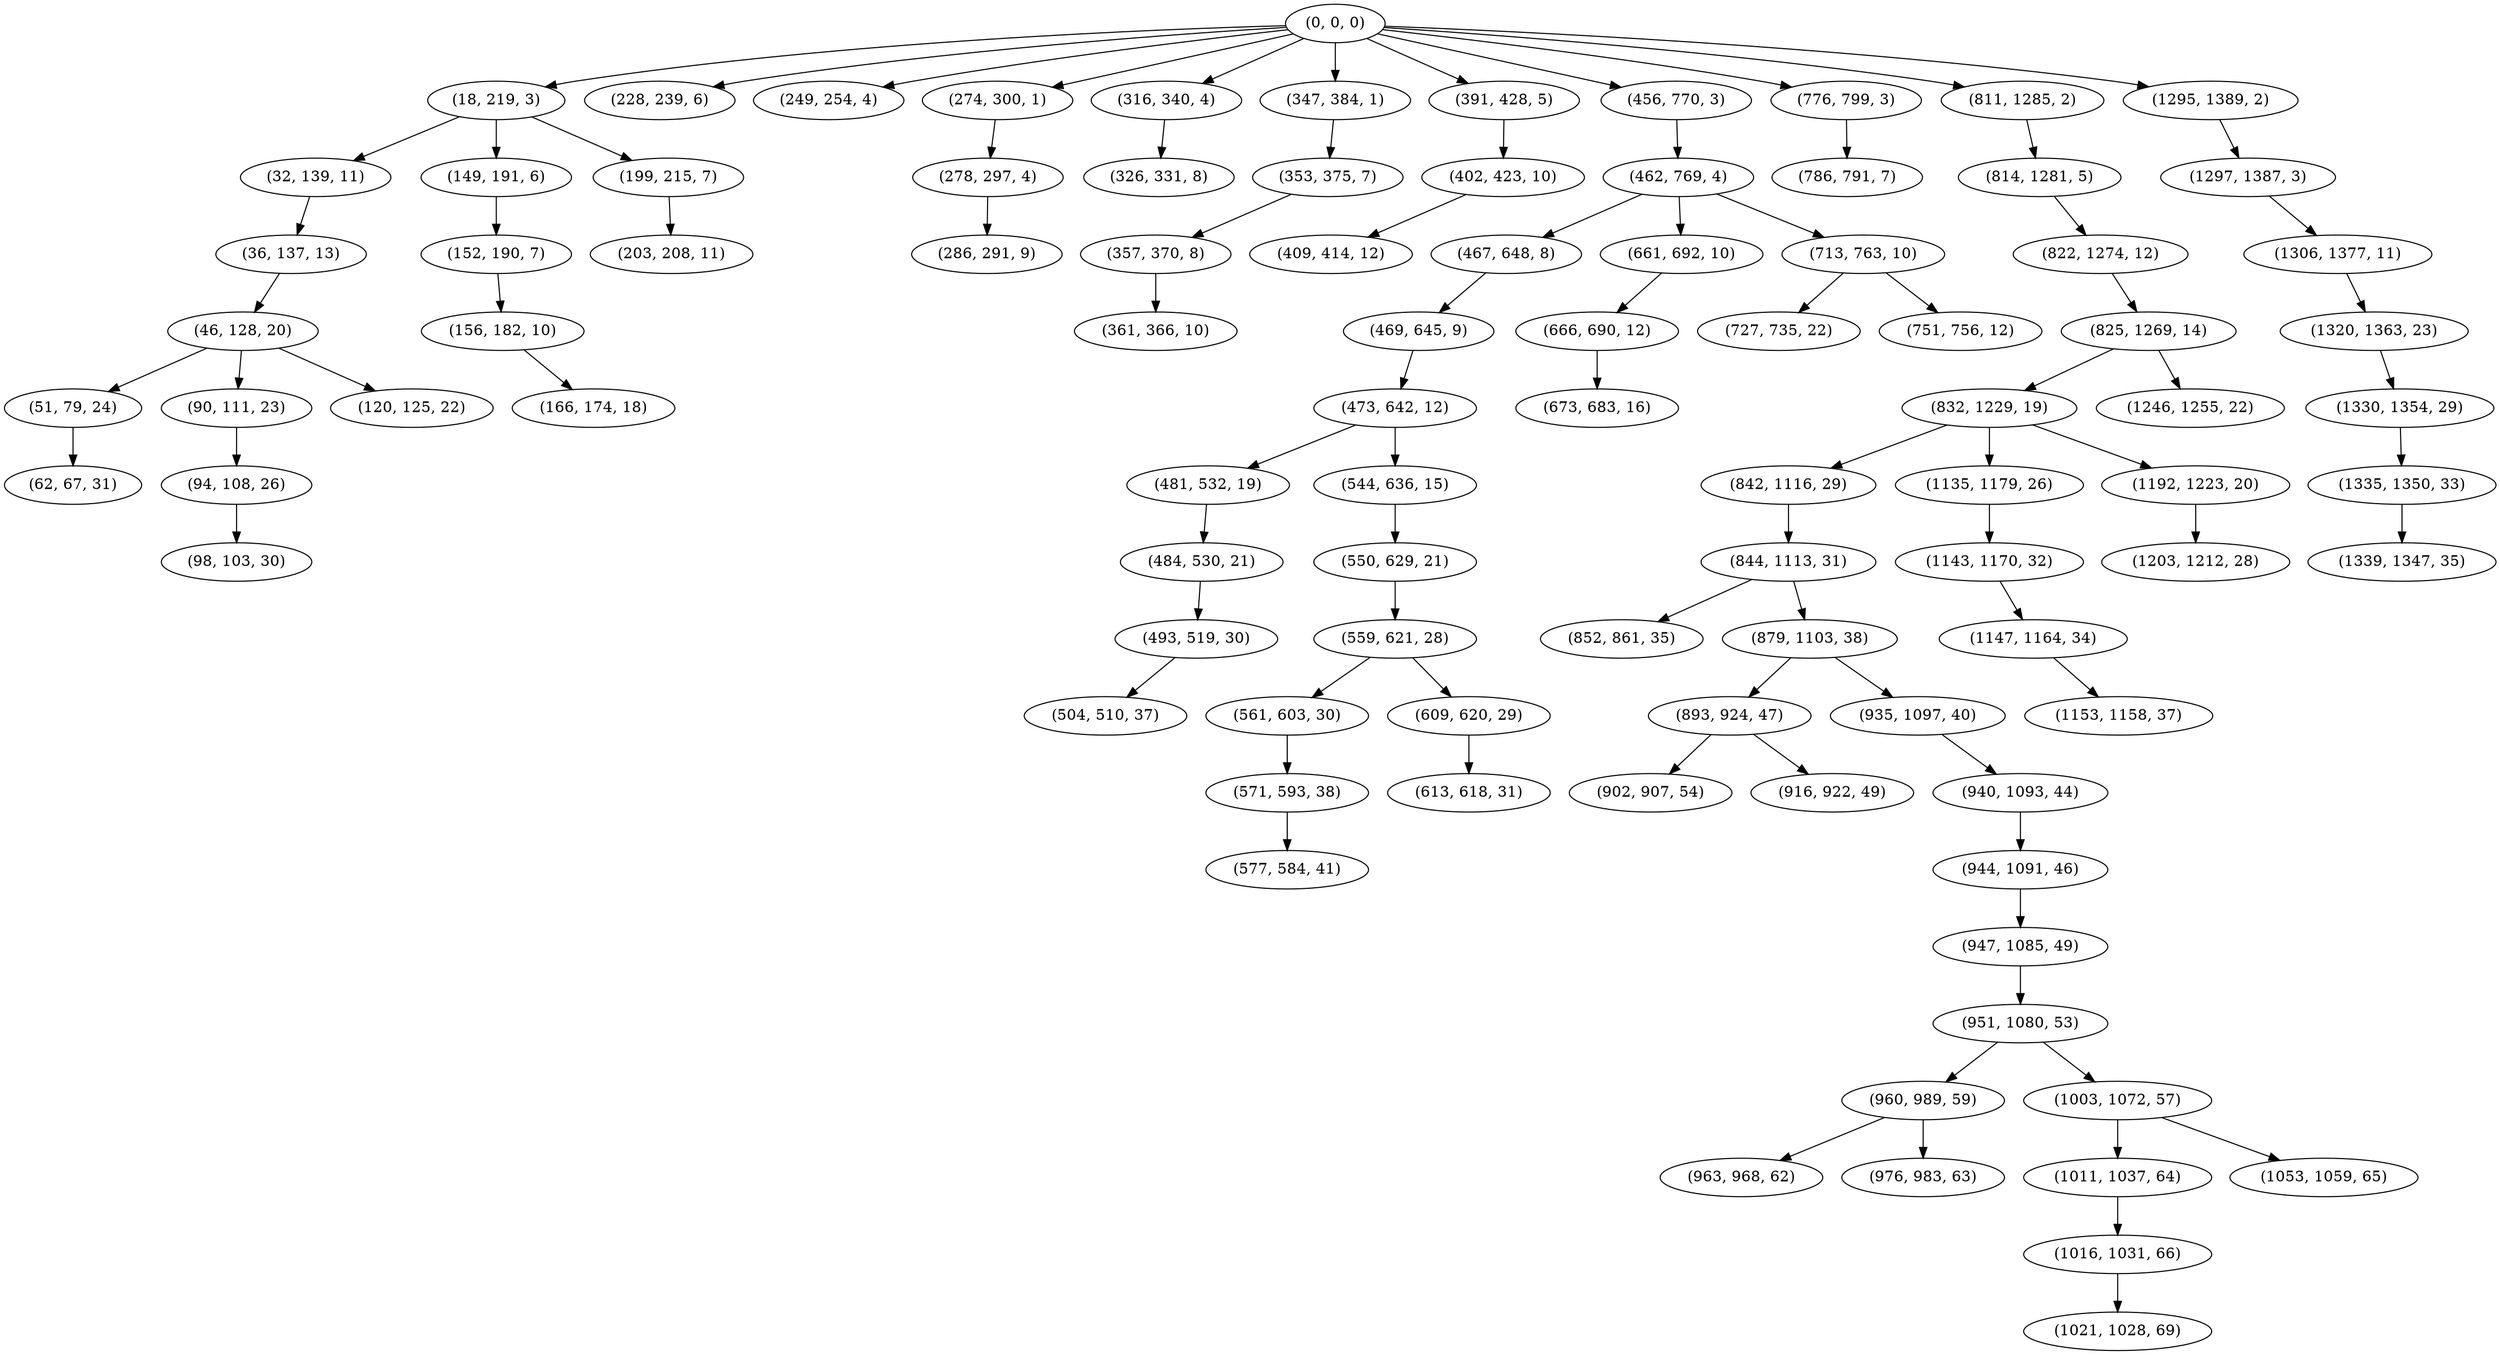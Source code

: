 digraph tree {
    "(0, 0, 0)";
    "(18, 219, 3)";
    "(32, 139, 11)";
    "(36, 137, 13)";
    "(46, 128, 20)";
    "(51, 79, 24)";
    "(62, 67, 31)";
    "(90, 111, 23)";
    "(94, 108, 26)";
    "(98, 103, 30)";
    "(120, 125, 22)";
    "(149, 191, 6)";
    "(152, 190, 7)";
    "(156, 182, 10)";
    "(166, 174, 18)";
    "(199, 215, 7)";
    "(203, 208, 11)";
    "(228, 239, 6)";
    "(249, 254, 4)";
    "(274, 300, 1)";
    "(278, 297, 4)";
    "(286, 291, 9)";
    "(316, 340, 4)";
    "(326, 331, 8)";
    "(347, 384, 1)";
    "(353, 375, 7)";
    "(357, 370, 8)";
    "(361, 366, 10)";
    "(391, 428, 5)";
    "(402, 423, 10)";
    "(409, 414, 12)";
    "(456, 770, 3)";
    "(462, 769, 4)";
    "(467, 648, 8)";
    "(469, 645, 9)";
    "(473, 642, 12)";
    "(481, 532, 19)";
    "(484, 530, 21)";
    "(493, 519, 30)";
    "(504, 510, 37)";
    "(544, 636, 15)";
    "(550, 629, 21)";
    "(559, 621, 28)";
    "(561, 603, 30)";
    "(571, 593, 38)";
    "(577, 584, 41)";
    "(609, 620, 29)";
    "(613, 618, 31)";
    "(661, 692, 10)";
    "(666, 690, 12)";
    "(673, 683, 16)";
    "(713, 763, 10)";
    "(727, 735, 22)";
    "(751, 756, 12)";
    "(776, 799, 3)";
    "(786, 791, 7)";
    "(811, 1285, 2)";
    "(814, 1281, 5)";
    "(822, 1274, 12)";
    "(825, 1269, 14)";
    "(832, 1229, 19)";
    "(842, 1116, 29)";
    "(844, 1113, 31)";
    "(852, 861, 35)";
    "(879, 1103, 38)";
    "(893, 924, 47)";
    "(902, 907, 54)";
    "(916, 922, 49)";
    "(935, 1097, 40)";
    "(940, 1093, 44)";
    "(944, 1091, 46)";
    "(947, 1085, 49)";
    "(951, 1080, 53)";
    "(960, 989, 59)";
    "(963, 968, 62)";
    "(976, 983, 63)";
    "(1003, 1072, 57)";
    "(1011, 1037, 64)";
    "(1016, 1031, 66)";
    "(1021, 1028, 69)";
    "(1053, 1059, 65)";
    "(1135, 1179, 26)";
    "(1143, 1170, 32)";
    "(1147, 1164, 34)";
    "(1153, 1158, 37)";
    "(1192, 1223, 20)";
    "(1203, 1212, 28)";
    "(1246, 1255, 22)";
    "(1295, 1389, 2)";
    "(1297, 1387, 3)";
    "(1306, 1377, 11)";
    "(1320, 1363, 23)";
    "(1330, 1354, 29)";
    "(1335, 1350, 33)";
    "(1339, 1347, 35)";
    "(0, 0, 0)" -> "(18, 219, 3)";
    "(0, 0, 0)" -> "(228, 239, 6)";
    "(0, 0, 0)" -> "(249, 254, 4)";
    "(0, 0, 0)" -> "(274, 300, 1)";
    "(0, 0, 0)" -> "(316, 340, 4)";
    "(0, 0, 0)" -> "(347, 384, 1)";
    "(0, 0, 0)" -> "(391, 428, 5)";
    "(0, 0, 0)" -> "(456, 770, 3)";
    "(0, 0, 0)" -> "(776, 799, 3)";
    "(0, 0, 0)" -> "(811, 1285, 2)";
    "(0, 0, 0)" -> "(1295, 1389, 2)";
    "(18, 219, 3)" -> "(32, 139, 11)";
    "(18, 219, 3)" -> "(149, 191, 6)";
    "(18, 219, 3)" -> "(199, 215, 7)";
    "(32, 139, 11)" -> "(36, 137, 13)";
    "(36, 137, 13)" -> "(46, 128, 20)";
    "(46, 128, 20)" -> "(51, 79, 24)";
    "(46, 128, 20)" -> "(90, 111, 23)";
    "(46, 128, 20)" -> "(120, 125, 22)";
    "(51, 79, 24)" -> "(62, 67, 31)";
    "(90, 111, 23)" -> "(94, 108, 26)";
    "(94, 108, 26)" -> "(98, 103, 30)";
    "(149, 191, 6)" -> "(152, 190, 7)";
    "(152, 190, 7)" -> "(156, 182, 10)";
    "(156, 182, 10)" -> "(166, 174, 18)";
    "(199, 215, 7)" -> "(203, 208, 11)";
    "(274, 300, 1)" -> "(278, 297, 4)";
    "(278, 297, 4)" -> "(286, 291, 9)";
    "(316, 340, 4)" -> "(326, 331, 8)";
    "(347, 384, 1)" -> "(353, 375, 7)";
    "(353, 375, 7)" -> "(357, 370, 8)";
    "(357, 370, 8)" -> "(361, 366, 10)";
    "(391, 428, 5)" -> "(402, 423, 10)";
    "(402, 423, 10)" -> "(409, 414, 12)";
    "(456, 770, 3)" -> "(462, 769, 4)";
    "(462, 769, 4)" -> "(467, 648, 8)";
    "(462, 769, 4)" -> "(661, 692, 10)";
    "(462, 769, 4)" -> "(713, 763, 10)";
    "(467, 648, 8)" -> "(469, 645, 9)";
    "(469, 645, 9)" -> "(473, 642, 12)";
    "(473, 642, 12)" -> "(481, 532, 19)";
    "(473, 642, 12)" -> "(544, 636, 15)";
    "(481, 532, 19)" -> "(484, 530, 21)";
    "(484, 530, 21)" -> "(493, 519, 30)";
    "(493, 519, 30)" -> "(504, 510, 37)";
    "(544, 636, 15)" -> "(550, 629, 21)";
    "(550, 629, 21)" -> "(559, 621, 28)";
    "(559, 621, 28)" -> "(561, 603, 30)";
    "(559, 621, 28)" -> "(609, 620, 29)";
    "(561, 603, 30)" -> "(571, 593, 38)";
    "(571, 593, 38)" -> "(577, 584, 41)";
    "(609, 620, 29)" -> "(613, 618, 31)";
    "(661, 692, 10)" -> "(666, 690, 12)";
    "(666, 690, 12)" -> "(673, 683, 16)";
    "(713, 763, 10)" -> "(727, 735, 22)";
    "(713, 763, 10)" -> "(751, 756, 12)";
    "(776, 799, 3)" -> "(786, 791, 7)";
    "(811, 1285, 2)" -> "(814, 1281, 5)";
    "(814, 1281, 5)" -> "(822, 1274, 12)";
    "(822, 1274, 12)" -> "(825, 1269, 14)";
    "(825, 1269, 14)" -> "(832, 1229, 19)";
    "(825, 1269, 14)" -> "(1246, 1255, 22)";
    "(832, 1229, 19)" -> "(842, 1116, 29)";
    "(832, 1229, 19)" -> "(1135, 1179, 26)";
    "(832, 1229, 19)" -> "(1192, 1223, 20)";
    "(842, 1116, 29)" -> "(844, 1113, 31)";
    "(844, 1113, 31)" -> "(852, 861, 35)";
    "(844, 1113, 31)" -> "(879, 1103, 38)";
    "(879, 1103, 38)" -> "(893, 924, 47)";
    "(879, 1103, 38)" -> "(935, 1097, 40)";
    "(893, 924, 47)" -> "(902, 907, 54)";
    "(893, 924, 47)" -> "(916, 922, 49)";
    "(935, 1097, 40)" -> "(940, 1093, 44)";
    "(940, 1093, 44)" -> "(944, 1091, 46)";
    "(944, 1091, 46)" -> "(947, 1085, 49)";
    "(947, 1085, 49)" -> "(951, 1080, 53)";
    "(951, 1080, 53)" -> "(960, 989, 59)";
    "(951, 1080, 53)" -> "(1003, 1072, 57)";
    "(960, 989, 59)" -> "(963, 968, 62)";
    "(960, 989, 59)" -> "(976, 983, 63)";
    "(1003, 1072, 57)" -> "(1011, 1037, 64)";
    "(1003, 1072, 57)" -> "(1053, 1059, 65)";
    "(1011, 1037, 64)" -> "(1016, 1031, 66)";
    "(1016, 1031, 66)" -> "(1021, 1028, 69)";
    "(1135, 1179, 26)" -> "(1143, 1170, 32)";
    "(1143, 1170, 32)" -> "(1147, 1164, 34)";
    "(1147, 1164, 34)" -> "(1153, 1158, 37)";
    "(1192, 1223, 20)" -> "(1203, 1212, 28)";
    "(1295, 1389, 2)" -> "(1297, 1387, 3)";
    "(1297, 1387, 3)" -> "(1306, 1377, 11)";
    "(1306, 1377, 11)" -> "(1320, 1363, 23)";
    "(1320, 1363, 23)" -> "(1330, 1354, 29)";
    "(1330, 1354, 29)" -> "(1335, 1350, 33)";
    "(1335, 1350, 33)" -> "(1339, 1347, 35)";
}
